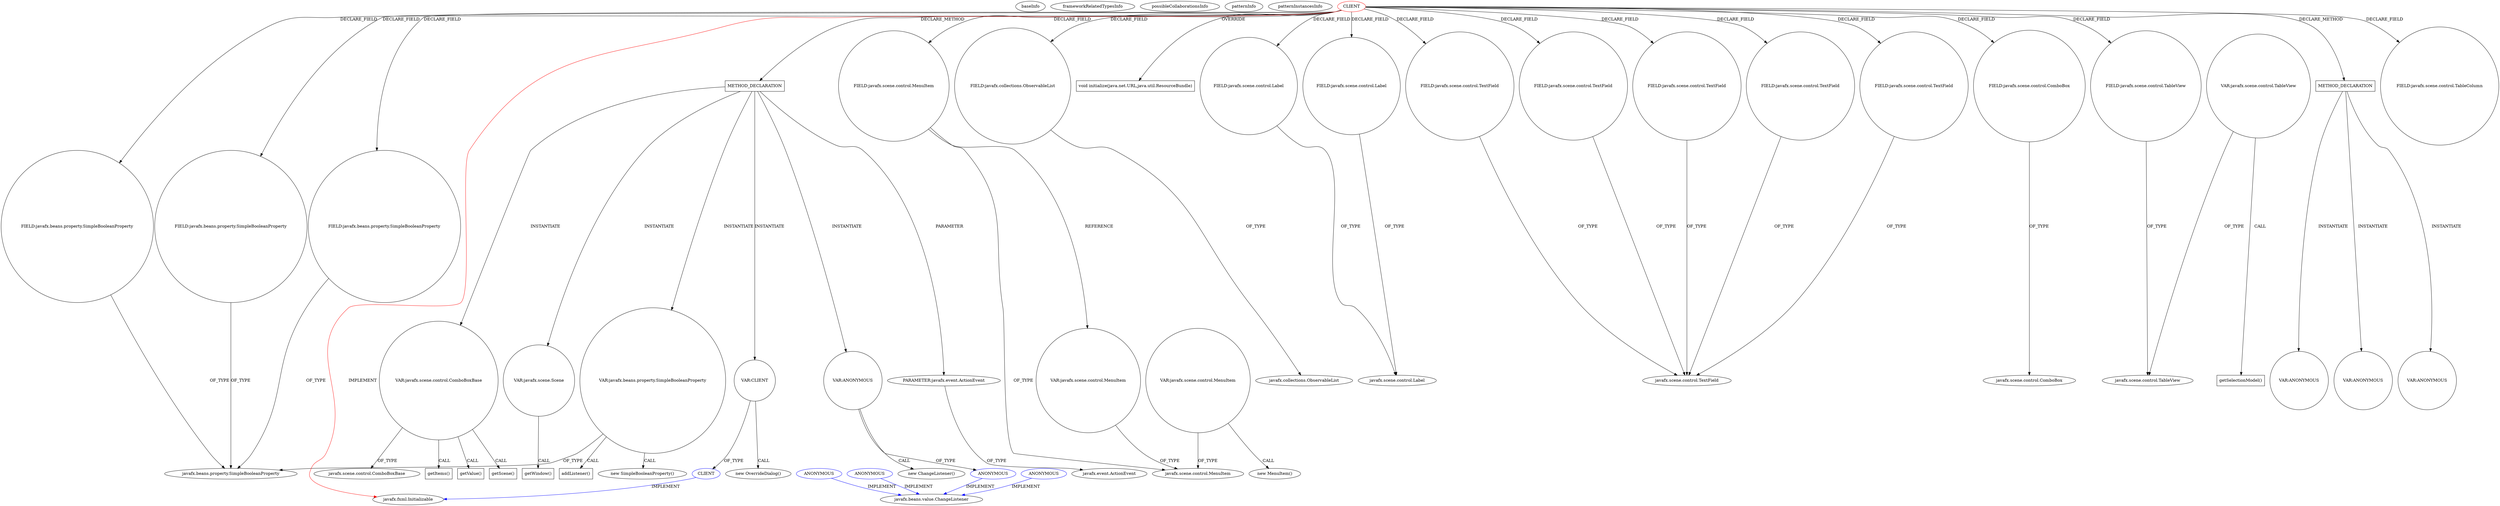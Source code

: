 digraph {
baseInfo[graphId=2864,category="pattern",isAnonymous=false,possibleRelation=true]
frameworkRelatedTypesInfo[0="javafx.fxml.Initializable"]
possibleCollaborationsInfo[0="2864~INSTANTIATION-CLIENT_METHOD_DECLARATION-~javafx.fxml.Initializable ~javafx.beans.value.ChangeListener ~false~true",1="2864~INSTANTIATION-CLIENT_METHOD_DECLARATION-~javafx.fxml.Initializable ~javafx.fxml.Initializable ~false~false"]
patternInfo[frequency=2.0,patternRootClient=0]
patternInstancesInfo[0="hock323-eventManager~/hock323-eventManager/EventManager-master/src/eventManager/controller/pokerTournament/BlindsController.java~BlindsController~2976",1="hock323-eventManager~/hock323-eventManager/EventManager-master/src/eventManager/controller/pokerTournament/TournamentController.java~TournamentController~3009"]
147[label="new SimpleBooleanProperty()",vertexType="CONSTRUCTOR_CALL",isFrameworkType=false]
148[label="VAR:javafx.beans.property.SimpleBooleanProperty",vertexType="VARIABLE_EXPRESION",isFrameworkType=false,shape=circle]
11[label="javafx.beans.property.SimpleBooleanProperty",vertexType="FRAMEWORK_CLASS_TYPE",isFrameworkType=false]
139[label="METHOD_DECLARATION",vertexType="CLIENT_METHOD_DECLARATION",isFrameworkType=false,shape=box]
0[label="CLIENT",vertexType="ROOT_CLIENT_CLASS_DECLARATION",isFrameworkType=false,color=red]
34[label="FIELD:javafx.scene.control.MenuItem",vertexType="FIELD_DECLARATION",isFrameworkType=false,shape=circle]
151[label="VAR:CLIENT",vertexType="VARIABLE_EXPRESION",isFrameworkType=false,shape=circle]
58[label="FIELD:javafx.collections.ObservableList",vertexType="FIELD_DECLARATION",isFrameworkType=false,shape=circle]
15[label="javafx.collections.ObservableList",vertexType="FRAMEWORK_INTERFACE_TYPE",isFrameworkType=false]
140[label="PARAMETER:javafx.event.ActionEvent",vertexType="PARAMETER_DECLARATION",isFrameworkType=false]
141[label="javafx.event.ActionEvent",vertexType="FRAMEWORK_CLASS_TYPE",isFrameworkType=false]
60[label="void initialize(java.net.URL,java.util.ResourceBundle)",vertexType="OVERRIDING_METHOD_DECLARATION",isFrameworkType=false,shape=box]
29[label="javafx.scene.control.MenuItem",vertexType="FRAMEWORK_CLASS_TYPE",isFrameworkType=false]
142[label="VAR:javafx.scene.control.ComboBoxBase",vertexType="VARIABLE_EXPRESION",isFrameworkType=false,shape=circle]
364[label="VAR:javafx.scene.control.MenuItem",vertexType="VARIABLE_EXPRESION",isFrameworkType=false,shape=circle]
372[label="VAR:javafx.scene.control.MenuItem",vertexType="VARIABLE_EXPRESION",isFrameworkType=false,shape=circle]
32[label="FIELD:javafx.scene.control.Label",vertexType="FIELD_DECLARATION",isFrameworkType=false,shape=circle]
33[label="javafx.scene.control.Label",vertexType="FRAMEWORK_CLASS_TYPE",isFrameworkType=false]
42[label="FIELD:javafx.scene.control.Label",vertexType="FIELD_DECLARATION",isFrameworkType=false,shape=circle]
56[label="FIELD:javafx.beans.property.SimpleBooleanProperty",vertexType="FIELD_DECLARATION",isFrameworkType=false,shape=circle]
26[label="FIELD:javafx.beans.property.SimpleBooleanProperty",vertexType="FIELD_DECLARATION",isFrameworkType=false,shape=circle]
10[label="FIELD:javafx.beans.property.SimpleBooleanProperty",vertexType="FIELD_DECLARATION",isFrameworkType=false,shape=circle]
54[label="FIELD:javafx.scene.control.TextField",vertexType="FIELD_DECLARATION",isFrameworkType=false,shape=circle]
40[label="FIELD:javafx.scene.control.TextField",vertexType="FIELD_DECLARATION",isFrameworkType=false,shape=circle]
50[label="FIELD:javafx.scene.control.TextField",vertexType="FIELD_DECLARATION",isFrameworkType=false,shape=circle]
4[label="FIELD:javafx.scene.control.TextField",vertexType="FIELD_DECLARATION",isFrameworkType=false,shape=circle]
8[label="FIELD:javafx.scene.control.TextField",vertexType="FIELD_DECLARATION",isFrameworkType=false,shape=circle]
162[label="VAR:ANONYMOUS",vertexType="VARIABLE_EXPRESION",isFrameworkType=false,shape=circle]
144[label="javafx.scene.control.ComboBoxBase",vertexType="FRAMEWORK_CLASS_TYPE",isFrameworkType=false]
46[label="FIELD:javafx.scene.control.ComboBox",vertexType="FIELD_DECLARATION",isFrameworkType=false,shape=circle]
47[label="javafx.scene.control.ComboBox",vertexType="FRAMEWORK_CLASS_TYPE",isFrameworkType=false]
1[label="javafx.fxml.Initializable",vertexType="FRAMEWORK_INTERFACE_TYPE",isFrameworkType=false]
163[label="ANONYMOUS",vertexType="REFERENCE_ANONYMOUS_DECLARATION",isFrameworkType=false,color=blue]
161[label="new ChangeListener()",vertexType="CONSTRUCTOR_CALL",isFrameworkType=false]
164[label="javafx.beans.value.ChangeListener",vertexType="FRAMEWORK_INTERFACE_TYPE",isFrameworkType=false]
673[label="ANONYMOUS",vertexType="REFERENCE_ANONYMOUS_DECLARATION",isFrameworkType=false,color=blue]
304[label="ANONYMOUS",vertexType="REFERENCE_ANONYMOUS_DECLARATION",isFrameworkType=false,color=blue]
486[label="ANONYMOUS",vertexType="REFERENCE_ANONYMOUS_DECLARATION",isFrameworkType=false,color=blue]
160[label="addListener()",vertexType="INSIDE_CALL",isFrameworkType=false,shape=box]
152[label="CLIENT",vertexType="REFERENCE_CLIENT_CLASS_DECLARATION",isFrameworkType=false,color=blue]
146[label="getItems()",vertexType="INSIDE_CALL",isFrameworkType=false,shape=box]
5[label="javafx.scene.control.TextField",vertexType="FRAMEWORK_CLASS_TYPE",isFrameworkType=false]
154[label="VAR:javafx.scene.Scene",vertexType="VARIABLE_EXPRESION",isFrameworkType=false,shape=circle]
155[label="getWindow()",vertexType="INSIDE_CALL",isFrameworkType=false,shape=box]
143[label="getValue()",vertexType="INSIDE_CALL",isFrameworkType=false,shape=box]
12[label="FIELD:javafx.scene.control.TableView",vertexType="FIELD_DECLARATION",isFrameworkType=false,shape=circle]
13[label="javafx.scene.control.TableView",vertexType="FRAMEWORK_CLASS_TYPE",isFrameworkType=false]
244[label="VAR:javafx.scene.control.TableView",vertexType="VARIABLE_EXPRESION",isFrameworkType=false,shape=circle]
424[label="getSelectionModel()",vertexType="INSIDE_CALL",isFrameworkType=false,shape=box]
699[label="METHOD_DECLARATION",vertexType="CLIENT_METHOD_DECLARATION",isFrameworkType=false,shape=box]
754[label="VAR:ANONYMOUS",vertexType="VARIABLE_EXPRESION",isFrameworkType=false,shape=circle]
726[label="VAR:ANONYMOUS",vertexType="VARIABLE_EXPRESION",isFrameworkType=false,shape=circle]
748[label="VAR:ANONYMOUS",vertexType="VARIABLE_EXPRESION",isFrameworkType=false,shape=circle]
158[label="getScene()",vertexType="INSIDE_CALL",isFrameworkType=false,shape=box]
363[label="new MenuItem()",vertexType="CONSTRUCTOR_CALL",isFrameworkType=false]
150[label="new OverrideDialog()",vertexType="CONSTRUCTOR_CALL",isFrameworkType=false]
30[label="FIELD:javafx.scene.control.TableColumn",vertexType="FIELD_DECLARATION",isFrameworkType=false,shape=circle]
162->163[label="OF_TYPE"]
486->164[label="IMPLEMENT",color=blue]
151->150[label="CALL"]
139->148[label="INSTANTIATE"]
42->33[label="OF_TYPE"]
0->56[label="DECLARE_FIELD"]
364->363[label="CALL"]
4->5[label="OF_TYPE"]
0->46[label="DECLARE_FIELD"]
0->26[label="DECLARE_FIELD"]
0->42[label="DECLARE_FIELD"]
142->158[label="CALL"]
0->32[label="DECLARE_FIELD"]
0->50[label="DECLARE_FIELD"]
26->11[label="OF_TYPE"]
0->10[label="DECLARE_FIELD"]
162->161[label="CALL"]
54->5[label="OF_TYPE"]
673->164[label="IMPLEMENT",color=blue]
372->29[label="OF_TYPE"]
32->33[label="OF_TYPE"]
0->12[label="DECLARE_FIELD"]
0->40[label="DECLARE_FIELD"]
148->11[label="OF_TYPE"]
0->4[label="DECLARE_FIELD"]
10->11[label="OF_TYPE"]
142->143[label="CALL"]
50->5[label="OF_TYPE"]
139->162[label="INSTANTIATE"]
148->147[label="CALL"]
140->141[label="OF_TYPE"]
699->748[label="INSTANTIATE"]
0->699[label="DECLARE_METHOD"]
0->54[label="DECLARE_FIELD"]
163->164[label="IMPLEMENT",color=blue]
154->155[label="CALL"]
12->13[label="OF_TYPE"]
0->1[label="IMPLEMENT",color=red]
142->144[label="OF_TYPE"]
244->424[label="CALL"]
40->5[label="OF_TYPE"]
0->8[label="DECLARE_FIELD"]
244->13[label="OF_TYPE"]
304->164[label="IMPLEMENT",color=blue]
139->142[label="INSTANTIATE"]
699->726[label="INSTANTIATE"]
148->160[label="CALL"]
151->152[label="OF_TYPE"]
34->372[label="REFERENCE"]
0->139[label="DECLARE_METHOD"]
46->47[label="OF_TYPE"]
699->754[label="INSTANTIATE"]
34->29[label="OF_TYPE"]
58->15[label="OF_TYPE"]
8->5[label="OF_TYPE"]
152->1[label="IMPLEMENT",color=blue]
364->29[label="OF_TYPE"]
56->11[label="OF_TYPE"]
0->60[label="OVERRIDE"]
139->154[label="INSTANTIATE"]
0->34[label="DECLARE_FIELD"]
0->58[label="DECLARE_FIELD"]
0->30[label="DECLARE_FIELD"]
139->151[label="INSTANTIATE"]
142->146[label="CALL"]
139->140[label="PARAMETER"]
}
